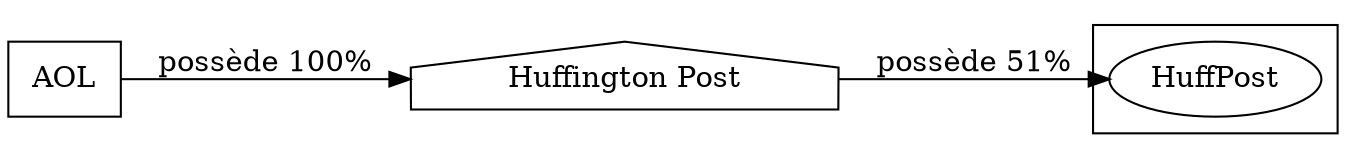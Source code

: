 digraph {
  rankdir=LR;
  subgraph roots {
    
      "aol-27"[label="AOL" shape=box]
    
  }

  
    "huffington-post-28"[label="Huffington Post" shape=house]
  

  subgraph clusterLeaves {
    
      "huffpost-26"[label="HuffPost"]
    
  }

  
    "aol-27" -> "huffington-post-28" [
      label="possède 100%"
    ]
  
    "huffington-post-28" -> "huffpost-26" [
      label="possède 51%"
    ]
  
}
